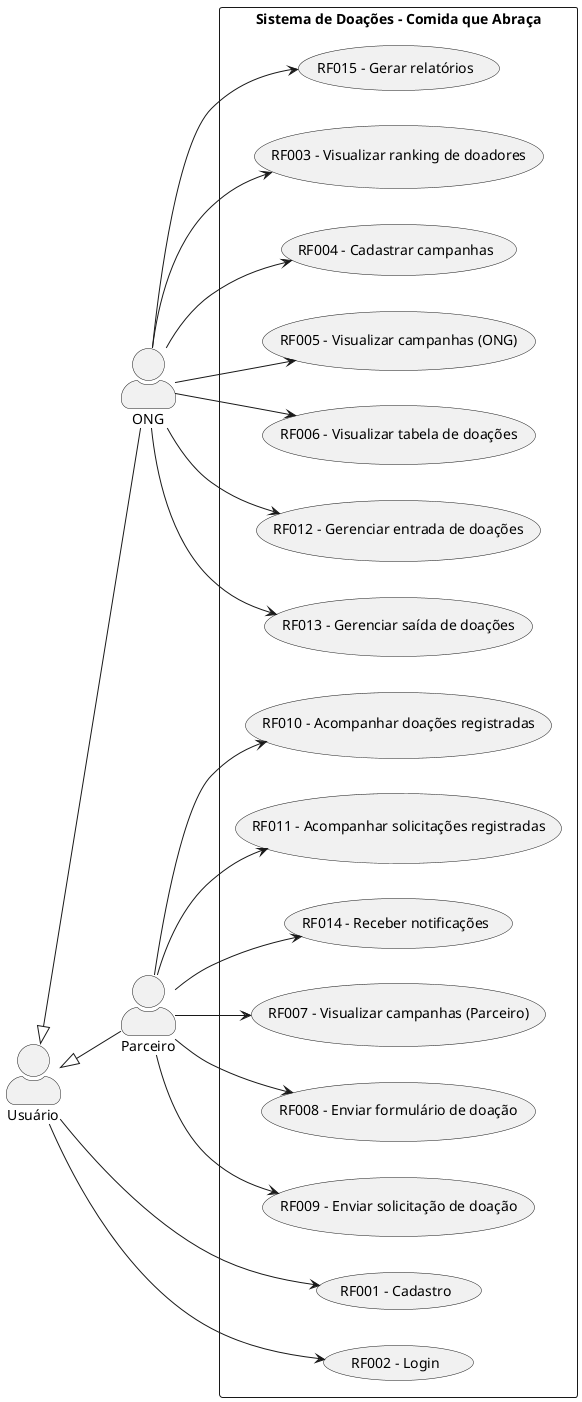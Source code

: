 @startuml
left to right direction
skinparam packageStyle rectangle
skinparam actorStyle awesome

actor "Usuário" as USUARIO
actor "ONG" as ONG
actor "Parceiro" as PARCEIRO

USUARIO <|-- ONG
USUARIO <|-- PARCEIRO

package "Sistema de Doações - Comida que Abraça" {

  usecase "RF001 - Cadastro" as UC1
  usecase "RF002 - Login" as UC2

  usecase "RF003 - Visualizar ranking de doadores" as UC3
  usecase "RF004 - Cadastrar campanhas" as UC4
  usecase "RF005 - Visualizar campanhas (ONG)" as UC5
  usecase "RF006 - Visualizar tabela de doações" as UC6
  usecase "RF012 - Gerenciar entrada de doações" as UC12
  usecase "RF013 - Gerenciar saída de doações" as UC13
  usecase "RF015 - Gerar relatórios" as UC15

  usecase "RF007 - Visualizar campanhas (Parceiro)" as UC7
  usecase "RF008 - Enviar formulário de doação" as UC8
  usecase "RF009 - Enviar solicitação de doação" as UC9
  usecase "RF010 - Acompanhar doações registradas" as UC10
  usecase "RF011 - Acompanhar solicitações registradas" as UC11
  usecase "RF014 - Receber notificações" as UC14
}

USUARIO --> UC1
USUARIO --> UC2

ONG --> UC3
ONG --> UC4
ONG --> UC5
ONG --> UC6
ONG --> UC12
ONG --> UC13
ONG --> UC15

PARCEIRO --> UC7
PARCEIRO --> UC8
PARCEIRO --> UC9
PARCEIRO --> UC10
PARCEIRO --> UC11
PARCEIRO --> UC14

@enduml
